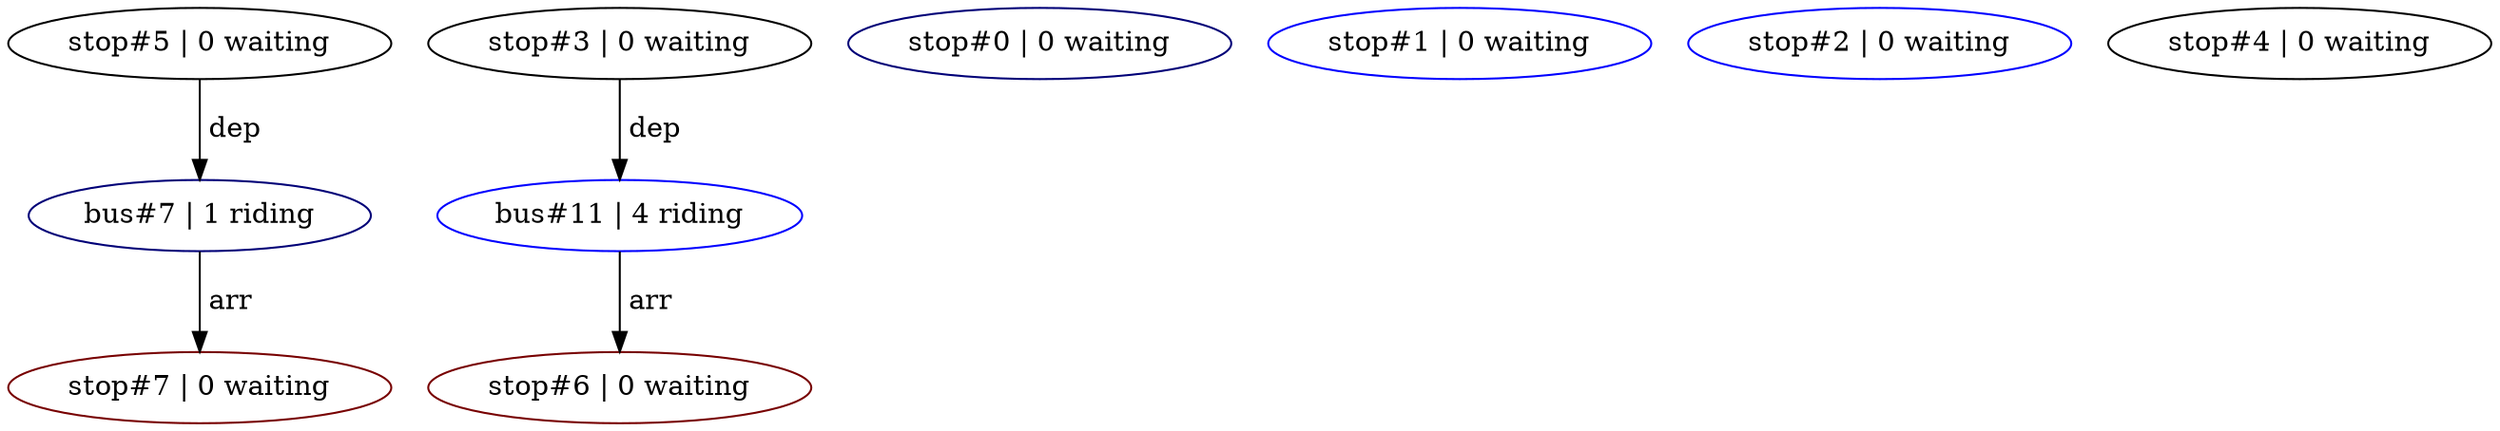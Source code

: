 digraph G
{
  bus7 [ label="bus#7 | 1 riding", color="#000077"];
  bus11 [ label="bus#11 | 4 riding", color="#0000FF"];

  stop0 [ label="stop#0 | 0 waiting", color="#000077"];
  stop1 [ label="stop#1 | 0 waiting", color="#0000FF"];
  stop2 [ label="stop#2 | 0 waiting", color="#0000FF"];
  stop3 [ label="stop#3 | 0 waiting", color="#000000"];
  stop4 [ label="stop#4 | 0 waiting", color="#000000"];
  stop5 [ label="stop#5 | 0 waiting", color="#000000"];
  stop6 [ label="stop#6 | 0 waiting", color="#770000"];
  stop7 [ label="stop#7 | 0 waiting", color="#770000"];

  stop5 -> bus7 [ label=" dep" ];
  bus7 -> stop7 [ label=" arr" ];
  stop3 -> bus11 [ label=" dep" ];
  bus11 -> stop6 [ label=" arr" ];
}
